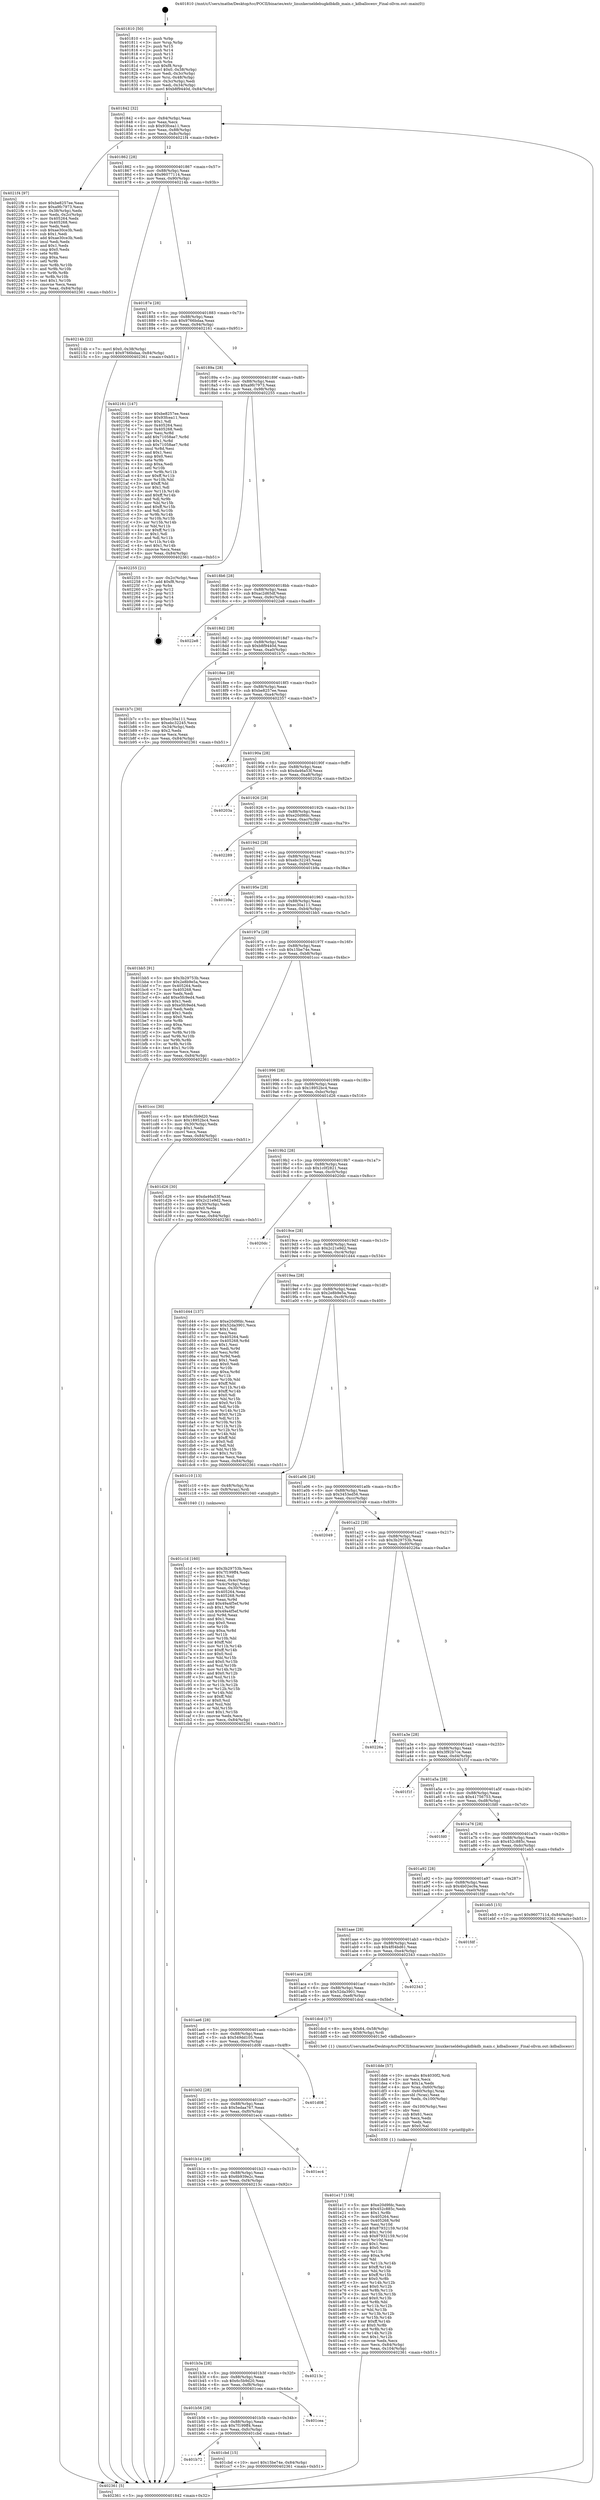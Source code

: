 digraph "0x401810" {
  label = "0x401810 (/mnt/c/Users/mathe/Desktop/tcc/POCII/binaries/extr_linuxkerneldebugkdbkdb_main.c_kdballocenv_Final-ollvm.out::main(0))"
  labelloc = "t"
  node[shape=record]

  Entry [label="",width=0.3,height=0.3,shape=circle,fillcolor=black,style=filled]
  "0x401842" [label="{
     0x401842 [32]\l
     | [instrs]\l
     &nbsp;&nbsp;0x401842 \<+6\>: mov -0x84(%rbp),%eax\l
     &nbsp;&nbsp;0x401848 \<+2\>: mov %eax,%ecx\l
     &nbsp;&nbsp;0x40184a \<+6\>: sub $0x93fcea11,%ecx\l
     &nbsp;&nbsp;0x401850 \<+6\>: mov %eax,-0x88(%rbp)\l
     &nbsp;&nbsp;0x401856 \<+6\>: mov %ecx,-0x8c(%rbp)\l
     &nbsp;&nbsp;0x40185c \<+6\>: je 00000000004021f4 \<main+0x9e4\>\l
  }"]
  "0x4021f4" [label="{
     0x4021f4 [97]\l
     | [instrs]\l
     &nbsp;&nbsp;0x4021f4 \<+5\>: mov $0xbe8257ee,%eax\l
     &nbsp;&nbsp;0x4021f9 \<+5\>: mov $0xa9fc7973,%ecx\l
     &nbsp;&nbsp;0x4021fe \<+3\>: mov -0x38(%rbp),%edx\l
     &nbsp;&nbsp;0x402201 \<+3\>: mov %edx,-0x2c(%rbp)\l
     &nbsp;&nbsp;0x402204 \<+7\>: mov 0x405264,%edx\l
     &nbsp;&nbsp;0x40220b \<+7\>: mov 0x405268,%esi\l
     &nbsp;&nbsp;0x402212 \<+2\>: mov %edx,%edi\l
     &nbsp;&nbsp;0x402214 \<+6\>: sub $0xae30ce3b,%edi\l
     &nbsp;&nbsp;0x40221a \<+3\>: sub $0x1,%edi\l
     &nbsp;&nbsp;0x40221d \<+6\>: add $0xae30ce3b,%edi\l
     &nbsp;&nbsp;0x402223 \<+3\>: imul %edi,%edx\l
     &nbsp;&nbsp;0x402226 \<+3\>: and $0x1,%edx\l
     &nbsp;&nbsp;0x402229 \<+3\>: cmp $0x0,%edx\l
     &nbsp;&nbsp;0x40222c \<+4\>: sete %r8b\l
     &nbsp;&nbsp;0x402230 \<+3\>: cmp $0xa,%esi\l
     &nbsp;&nbsp;0x402233 \<+4\>: setl %r9b\l
     &nbsp;&nbsp;0x402237 \<+3\>: mov %r8b,%r10b\l
     &nbsp;&nbsp;0x40223a \<+3\>: and %r9b,%r10b\l
     &nbsp;&nbsp;0x40223d \<+3\>: xor %r9b,%r8b\l
     &nbsp;&nbsp;0x402240 \<+3\>: or %r8b,%r10b\l
     &nbsp;&nbsp;0x402243 \<+4\>: test $0x1,%r10b\l
     &nbsp;&nbsp;0x402247 \<+3\>: cmovne %ecx,%eax\l
     &nbsp;&nbsp;0x40224a \<+6\>: mov %eax,-0x84(%rbp)\l
     &nbsp;&nbsp;0x402250 \<+5\>: jmp 0000000000402361 \<main+0xb51\>\l
  }"]
  "0x401862" [label="{
     0x401862 [28]\l
     | [instrs]\l
     &nbsp;&nbsp;0x401862 \<+5\>: jmp 0000000000401867 \<main+0x57\>\l
     &nbsp;&nbsp;0x401867 \<+6\>: mov -0x88(%rbp),%eax\l
     &nbsp;&nbsp;0x40186d \<+5\>: sub $0x96077114,%eax\l
     &nbsp;&nbsp;0x401872 \<+6\>: mov %eax,-0x90(%rbp)\l
     &nbsp;&nbsp;0x401878 \<+6\>: je 000000000040214b \<main+0x93b\>\l
  }"]
  Exit [label="",width=0.3,height=0.3,shape=circle,fillcolor=black,style=filled,peripheries=2]
  "0x40214b" [label="{
     0x40214b [22]\l
     | [instrs]\l
     &nbsp;&nbsp;0x40214b \<+7\>: movl $0x0,-0x38(%rbp)\l
     &nbsp;&nbsp;0x402152 \<+10\>: movl $0x9766bdaa,-0x84(%rbp)\l
     &nbsp;&nbsp;0x40215c \<+5\>: jmp 0000000000402361 \<main+0xb51\>\l
  }"]
  "0x40187e" [label="{
     0x40187e [28]\l
     | [instrs]\l
     &nbsp;&nbsp;0x40187e \<+5\>: jmp 0000000000401883 \<main+0x73\>\l
     &nbsp;&nbsp;0x401883 \<+6\>: mov -0x88(%rbp),%eax\l
     &nbsp;&nbsp;0x401889 \<+5\>: sub $0x9766bdaa,%eax\l
     &nbsp;&nbsp;0x40188e \<+6\>: mov %eax,-0x94(%rbp)\l
     &nbsp;&nbsp;0x401894 \<+6\>: je 0000000000402161 \<main+0x951\>\l
  }"]
  "0x401e17" [label="{
     0x401e17 [158]\l
     | [instrs]\l
     &nbsp;&nbsp;0x401e17 \<+5\>: mov $0xe20d9fdc,%ecx\l
     &nbsp;&nbsp;0x401e1c \<+5\>: mov $0x452c885c,%edx\l
     &nbsp;&nbsp;0x401e21 \<+3\>: mov $0x1,%r8b\l
     &nbsp;&nbsp;0x401e24 \<+7\>: mov 0x405264,%esi\l
     &nbsp;&nbsp;0x401e2b \<+8\>: mov 0x405268,%r9d\l
     &nbsp;&nbsp;0x401e33 \<+3\>: mov %esi,%r10d\l
     &nbsp;&nbsp;0x401e36 \<+7\>: add $0x87932159,%r10d\l
     &nbsp;&nbsp;0x401e3d \<+4\>: sub $0x1,%r10d\l
     &nbsp;&nbsp;0x401e41 \<+7\>: sub $0x87932159,%r10d\l
     &nbsp;&nbsp;0x401e48 \<+4\>: imul %r10d,%esi\l
     &nbsp;&nbsp;0x401e4c \<+3\>: and $0x1,%esi\l
     &nbsp;&nbsp;0x401e4f \<+3\>: cmp $0x0,%esi\l
     &nbsp;&nbsp;0x401e52 \<+4\>: sete %r11b\l
     &nbsp;&nbsp;0x401e56 \<+4\>: cmp $0xa,%r9d\l
     &nbsp;&nbsp;0x401e5a \<+3\>: setl %bl\l
     &nbsp;&nbsp;0x401e5d \<+3\>: mov %r11b,%r14b\l
     &nbsp;&nbsp;0x401e60 \<+4\>: xor $0xff,%r14b\l
     &nbsp;&nbsp;0x401e64 \<+3\>: mov %bl,%r15b\l
     &nbsp;&nbsp;0x401e67 \<+4\>: xor $0xff,%r15b\l
     &nbsp;&nbsp;0x401e6b \<+4\>: xor $0x0,%r8b\l
     &nbsp;&nbsp;0x401e6f \<+3\>: mov %r14b,%r12b\l
     &nbsp;&nbsp;0x401e72 \<+4\>: and $0x0,%r12b\l
     &nbsp;&nbsp;0x401e76 \<+3\>: and %r8b,%r11b\l
     &nbsp;&nbsp;0x401e79 \<+3\>: mov %r15b,%r13b\l
     &nbsp;&nbsp;0x401e7c \<+4\>: and $0x0,%r13b\l
     &nbsp;&nbsp;0x401e80 \<+3\>: and %r8b,%bl\l
     &nbsp;&nbsp;0x401e83 \<+3\>: or %r11b,%r12b\l
     &nbsp;&nbsp;0x401e86 \<+3\>: or %bl,%r13b\l
     &nbsp;&nbsp;0x401e89 \<+3\>: xor %r13b,%r12b\l
     &nbsp;&nbsp;0x401e8c \<+3\>: or %r15b,%r14b\l
     &nbsp;&nbsp;0x401e8f \<+4\>: xor $0xff,%r14b\l
     &nbsp;&nbsp;0x401e93 \<+4\>: or $0x0,%r8b\l
     &nbsp;&nbsp;0x401e97 \<+3\>: and %r8b,%r14b\l
     &nbsp;&nbsp;0x401e9a \<+3\>: or %r14b,%r12b\l
     &nbsp;&nbsp;0x401e9d \<+4\>: test $0x1,%r12b\l
     &nbsp;&nbsp;0x401ea1 \<+3\>: cmovne %edx,%ecx\l
     &nbsp;&nbsp;0x401ea4 \<+6\>: mov %ecx,-0x84(%rbp)\l
     &nbsp;&nbsp;0x401eaa \<+6\>: mov %eax,-0x104(%rbp)\l
     &nbsp;&nbsp;0x401eb0 \<+5\>: jmp 0000000000402361 \<main+0xb51\>\l
  }"]
  "0x402161" [label="{
     0x402161 [147]\l
     | [instrs]\l
     &nbsp;&nbsp;0x402161 \<+5\>: mov $0xbe8257ee,%eax\l
     &nbsp;&nbsp;0x402166 \<+5\>: mov $0x93fcea11,%ecx\l
     &nbsp;&nbsp;0x40216b \<+2\>: mov $0x1,%dl\l
     &nbsp;&nbsp;0x40216d \<+7\>: mov 0x405264,%esi\l
     &nbsp;&nbsp;0x402174 \<+7\>: mov 0x405268,%edi\l
     &nbsp;&nbsp;0x40217b \<+3\>: mov %esi,%r8d\l
     &nbsp;&nbsp;0x40217e \<+7\>: add $0x71058ae7,%r8d\l
     &nbsp;&nbsp;0x402185 \<+4\>: sub $0x1,%r8d\l
     &nbsp;&nbsp;0x402189 \<+7\>: sub $0x71058ae7,%r8d\l
     &nbsp;&nbsp;0x402190 \<+4\>: imul %r8d,%esi\l
     &nbsp;&nbsp;0x402194 \<+3\>: and $0x1,%esi\l
     &nbsp;&nbsp;0x402197 \<+3\>: cmp $0x0,%esi\l
     &nbsp;&nbsp;0x40219a \<+4\>: sete %r9b\l
     &nbsp;&nbsp;0x40219e \<+3\>: cmp $0xa,%edi\l
     &nbsp;&nbsp;0x4021a1 \<+4\>: setl %r10b\l
     &nbsp;&nbsp;0x4021a5 \<+3\>: mov %r9b,%r11b\l
     &nbsp;&nbsp;0x4021a8 \<+4\>: xor $0xff,%r11b\l
     &nbsp;&nbsp;0x4021ac \<+3\>: mov %r10b,%bl\l
     &nbsp;&nbsp;0x4021af \<+3\>: xor $0xff,%bl\l
     &nbsp;&nbsp;0x4021b2 \<+3\>: xor $0x1,%dl\l
     &nbsp;&nbsp;0x4021b5 \<+3\>: mov %r11b,%r14b\l
     &nbsp;&nbsp;0x4021b8 \<+4\>: and $0xff,%r14b\l
     &nbsp;&nbsp;0x4021bc \<+3\>: and %dl,%r9b\l
     &nbsp;&nbsp;0x4021bf \<+3\>: mov %bl,%r15b\l
     &nbsp;&nbsp;0x4021c2 \<+4\>: and $0xff,%r15b\l
     &nbsp;&nbsp;0x4021c6 \<+3\>: and %dl,%r10b\l
     &nbsp;&nbsp;0x4021c9 \<+3\>: or %r9b,%r14b\l
     &nbsp;&nbsp;0x4021cc \<+3\>: or %r10b,%r15b\l
     &nbsp;&nbsp;0x4021cf \<+3\>: xor %r15b,%r14b\l
     &nbsp;&nbsp;0x4021d2 \<+3\>: or %bl,%r11b\l
     &nbsp;&nbsp;0x4021d5 \<+4\>: xor $0xff,%r11b\l
     &nbsp;&nbsp;0x4021d9 \<+3\>: or $0x1,%dl\l
     &nbsp;&nbsp;0x4021dc \<+3\>: and %dl,%r11b\l
     &nbsp;&nbsp;0x4021df \<+3\>: or %r11b,%r14b\l
     &nbsp;&nbsp;0x4021e2 \<+4\>: test $0x1,%r14b\l
     &nbsp;&nbsp;0x4021e6 \<+3\>: cmovne %ecx,%eax\l
     &nbsp;&nbsp;0x4021e9 \<+6\>: mov %eax,-0x84(%rbp)\l
     &nbsp;&nbsp;0x4021ef \<+5\>: jmp 0000000000402361 \<main+0xb51\>\l
  }"]
  "0x40189a" [label="{
     0x40189a [28]\l
     | [instrs]\l
     &nbsp;&nbsp;0x40189a \<+5\>: jmp 000000000040189f \<main+0x8f\>\l
     &nbsp;&nbsp;0x40189f \<+6\>: mov -0x88(%rbp),%eax\l
     &nbsp;&nbsp;0x4018a5 \<+5\>: sub $0xa9fc7973,%eax\l
     &nbsp;&nbsp;0x4018aa \<+6\>: mov %eax,-0x98(%rbp)\l
     &nbsp;&nbsp;0x4018b0 \<+6\>: je 0000000000402255 \<main+0xa45\>\l
  }"]
  "0x401dde" [label="{
     0x401dde [57]\l
     | [instrs]\l
     &nbsp;&nbsp;0x401dde \<+10\>: movabs $0x4030f2,%rdi\l
     &nbsp;&nbsp;0x401de8 \<+2\>: xor %ecx,%ecx\l
     &nbsp;&nbsp;0x401dea \<+5\>: mov $0x1a,%edx\l
     &nbsp;&nbsp;0x401def \<+4\>: mov %rax,-0x60(%rbp)\l
     &nbsp;&nbsp;0x401df3 \<+4\>: mov -0x60(%rbp),%rax\l
     &nbsp;&nbsp;0x401df7 \<+3\>: movsbl (%rax),%eax\l
     &nbsp;&nbsp;0x401dfa \<+6\>: mov %edx,-0x100(%rbp)\l
     &nbsp;&nbsp;0x401e00 \<+1\>: cltd\l
     &nbsp;&nbsp;0x401e01 \<+6\>: mov -0x100(%rbp),%esi\l
     &nbsp;&nbsp;0x401e07 \<+2\>: idiv %esi\l
     &nbsp;&nbsp;0x401e09 \<+3\>: sub $0x61,%ecx\l
     &nbsp;&nbsp;0x401e0c \<+2\>: sub %ecx,%edx\l
     &nbsp;&nbsp;0x401e0e \<+2\>: mov %edx,%esi\l
     &nbsp;&nbsp;0x401e10 \<+2\>: mov $0x0,%al\l
     &nbsp;&nbsp;0x401e12 \<+5\>: call 0000000000401030 \<printf@plt\>\l
     | [calls]\l
     &nbsp;&nbsp;0x401030 \{1\} (unknown)\l
  }"]
  "0x402255" [label="{
     0x402255 [21]\l
     | [instrs]\l
     &nbsp;&nbsp;0x402255 \<+3\>: mov -0x2c(%rbp),%eax\l
     &nbsp;&nbsp;0x402258 \<+7\>: add $0xf8,%rsp\l
     &nbsp;&nbsp;0x40225f \<+1\>: pop %rbx\l
     &nbsp;&nbsp;0x402260 \<+2\>: pop %r12\l
     &nbsp;&nbsp;0x402262 \<+2\>: pop %r13\l
     &nbsp;&nbsp;0x402264 \<+2\>: pop %r14\l
     &nbsp;&nbsp;0x402266 \<+2\>: pop %r15\l
     &nbsp;&nbsp;0x402268 \<+1\>: pop %rbp\l
     &nbsp;&nbsp;0x402269 \<+1\>: ret\l
  }"]
  "0x4018b6" [label="{
     0x4018b6 [28]\l
     | [instrs]\l
     &nbsp;&nbsp;0x4018b6 \<+5\>: jmp 00000000004018bb \<main+0xab\>\l
     &nbsp;&nbsp;0x4018bb \<+6\>: mov -0x88(%rbp),%eax\l
     &nbsp;&nbsp;0x4018c1 \<+5\>: sub $0xac2d65df,%eax\l
     &nbsp;&nbsp;0x4018c6 \<+6\>: mov %eax,-0x9c(%rbp)\l
     &nbsp;&nbsp;0x4018cc \<+6\>: je 00000000004022e8 \<main+0xad8\>\l
  }"]
  "0x401b72" [label="{
     0x401b72\l
  }", style=dashed]
  "0x4022e8" [label="{
     0x4022e8\l
  }", style=dashed]
  "0x4018d2" [label="{
     0x4018d2 [28]\l
     | [instrs]\l
     &nbsp;&nbsp;0x4018d2 \<+5\>: jmp 00000000004018d7 \<main+0xc7\>\l
     &nbsp;&nbsp;0x4018d7 \<+6\>: mov -0x88(%rbp),%eax\l
     &nbsp;&nbsp;0x4018dd \<+5\>: sub $0xb8f9440d,%eax\l
     &nbsp;&nbsp;0x4018e2 \<+6\>: mov %eax,-0xa0(%rbp)\l
     &nbsp;&nbsp;0x4018e8 \<+6\>: je 0000000000401b7c \<main+0x36c\>\l
  }"]
  "0x401cbd" [label="{
     0x401cbd [15]\l
     | [instrs]\l
     &nbsp;&nbsp;0x401cbd \<+10\>: movl $0x15be74e,-0x84(%rbp)\l
     &nbsp;&nbsp;0x401cc7 \<+5\>: jmp 0000000000402361 \<main+0xb51\>\l
  }"]
  "0x401b7c" [label="{
     0x401b7c [30]\l
     | [instrs]\l
     &nbsp;&nbsp;0x401b7c \<+5\>: mov $0xec30a111,%eax\l
     &nbsp;&nbsp;0x401b81 \<+5\>: mov $0xebc32245,%ecx\l
     &nbsp;&nbsp;0x401b86 \<+3\>: mov -0x34(%rbp),%edx\l
     &nbsp;&nbsp;0x401b89 \<+3\>: cmp $0x2,%edx\l
     &nbsp;&nbsp;0x401b8c \<+3\>: cmovne %ecx,%eax\l
     &nbsp;&nbsp;0x401b8f \<+6\>: mov %eax,-0x84(%rbp)\l
     &nbsp;&nbsp;0x401b95 \<+5\>: jmp 0000000000402361 \<main+0xb51\>\l
  }"]
  "0x4018ee" [label="{
     0x4018ee [28]\l
     | [instrs]\l
     &nbsp;&nbsp;0x4018ee \<+5\>: jmp 00000000004018f3 \<main+0xe3\>\l
     &nbsp;&nbsp;0x4018f3 \<+6\>: mov -0x88(%rbp),%eax\l
     &nbsp;&nbsp;0x4018f9 \<+5\>: sub $0xbe8257ee,%eax\l
     &nbsp;&nbsp;0x4018fe \<+6\>: mov %eax,-0xa4(%rbp)\l
     &nbsp;&nbsp;0x401904 \<+6\>: je 0000000000402357 \<main+0xb47\>\l
  }"]
  "0x402361" [label="{
     0x402361 [5]\l
     | [instrs]\l
     &nbsp;&nbsp;0x402361 \<+5\>: jmp 0000000000401842 \<main+0x32\>\l
  }"]
  "0x401810" [label="{
     0x401810 [50]\l
     | [instrs]\l
     &nbsp;&nbsp;0x401810 \<+1\>: push %rbp\l
     &nbsp;&nbsp;0x401811 \<+3\>: mov %rsp,%rbp\l
     &nbsp;&nbsp;0x401814 \<+2\>: push %r15\l
     &nbsp;&nbsp;0x401816 \<+2\>: push %r14\l
     &nbsp;&nbsp;0x401818 \<+2\>: push %r13\l
     &nbsp;&nbsp;0x40181a \<+2\>: push %r12\l
     &nbsp;&nbsp;0x40181c \<+1\>: push %rbx\l
     &nbsp;&nbsp;0x40181d \<+7\>: sub $0xf8,%rsp\l
     &nbsp;&nbsp;0x401824 \<+7\>: movl $0x0,-0x38(%rbp)\l
     &nbsp;&nbsp;0x40182b \<+3\>: mov %edi,-0x3c(%rbp)\l
     &nbsp;&nbsp;0x40182e \<+4\>: mov %rsi,-0x48(%rbp)\l
     &nbsp;&nbsp;0x401832 \<+3\>: mov -0x3c(%rbp),%edi\l
     &nbsp;&nbsp;0x401835 \<+3\>: mov %edi,-0x34(%rbp)\l
     &nbsp;&nbsp;0x401838 \<+10\>: movl $0xb8f9440d,-0x84(%rbp)\l
  }"]
  "0x401b56" [label="{
     0x401b56 [28]\l
     | [instrs]\l
     &nbsp;&nbsp;0x401b56 \<+5\>: jmp 0000000000401b5b \<main+0x34b\>\l
     &nbsp;&nbsp;0x401b5b \<+6\>: mov -0x88(%rbp),%eax\l
     &nbsp;&nbsp;0x401b61 \<+5\>: sub $0x7f199ff4,%eax\l
     &nbsp;&nbsp;0x401b66 \<+6\>: mov %eax,-0xfc(%rbp)\l
     &nbsp;&nbsp;0x401b6c \<+6\>: je 0000000000401cbd \<main+0x4ad\>\l
  }"]
  "0x402357" [label="{
     0x402357\l
  }", style=dashed]
  "0x40190a" [label="{
     0x40190a [28]\l
     | [instrs]\l
     &nbsp;&nbsp;0x40190a \<+5\>: jmp 000000000040190f \<main+0xff\>\l
     &nbsp;&nbsp;0x40190f \<+6\>: mov -0x88(%rbp),%eax\l
     &nbsp;&nbsp;0x401915 \<+5\>: sub $0xda46a53f,%eax\l
     &nbsp;&nbsp;0x40191a \<+6\>: mov %eax,-0xa8(%rbp)\l
     &nbsp;&nbsp;0x401920 \<+6\>: je 000000000040203a \<main+0x82a\>\l
  }"]
  "0x401cea" [label="{
     0x401cea\l
  }", style=dashed]
  "0x40203a" [label="{
     0x40203a\l
  }", style=dashed]
  "0x401926" [label="{
     0x401926 [28]\l
     | [instrs]\l
     &nbsp;&nbsp;0x401926 \<+5\>: jmp 000000000040192b \<main+0x11b\>\l
     &nbsp;&nbsp;0x40192b \<+6\>: mov -0x88(%rbp),%eax\l
     &nbsp;&nbsp;0x401931 \<+5\>: sub $0xe20d9fdc,%eax\l
     &nbsp;&nbsp;0x401936 \<+6\>: mov %eax,-0xac(%rbp)\l
     &nbsp;&nbsp;0x40193c \<+6\>: je 0000000000402289 \<main+0xa79\>\l
  }"]
  "0x401b3a" [label="{
     0x401b3a [28]\l
     | [instrs]\l
     &nbsp;&nbsp;0x401b3a \<+5\>: jmp 0000000000401b3f \<main+0x32f\>\l
     &nbsp;&nbsp;0x401b3f \<+6\>: mov -0x88(%rbp),%eax\l
     &nbsp;&nbsp;0x401b45 \<+5\>: sub $0x6c5b9d20,%eax\l
     &nbsp;&nbsp;0x401b4a \<+6\>: mov %eax,-0xf8(%rbp)\l
     &nbsp;&nbsp;0x401b50 \<+6\>: je 0000000000401cea \<main+0x4da\>\l
  }"]
  "0x402289" [label="{
     0x402289\l
  }", style=dashed]
  "0x401942" [label="{
     0x401942 [28]\l
     | [instrs]\l
     &nbsp;&nbsp;0x401942 \<+5\>: jmp 0000000000401947 \<main+0x137\>\l
     &nbsp;&nbsp;0x401947 \<+6\>: mov -0x88(%rbp),%eax\l
     &nbsp;&nbsp;0x40194d \<+5\>: sub $0xebc32245,%eax\l
     &nbsp;&nbsp;0x401952 \<+6\>: mov %eax,-0xb0(%rbp)\l
     &nbsp;&nbsp;0x401958 \<+6\>: je 0000000000401b9a \<main+0x38a\>\l
  }"]
  "0x40213c" [label="{
     0x40213c\l
  }", style=dashed]
  "0x401b9a" [label="{
     0x401b9a\l
  }", style=dashed]
  "0x40195e" [label="{
     0x40195e [28]\l
     | [instrs]\l
     &nbsp;&nbsp;0x40195e \<+5\>: jmp 0000000000401963 \<main+0x153\>\l
     &nbsp;&nbsp;0x401963 \<+6\>: mov -0x88(%rbp),%eax\l
     &nbsp;&nbsp;0x401969 \<+5\>: sub $0xec30a111,%eax\l
     &nbsp;&nbsp;0x40196e \<+6\>: mov %eax,-0xb4(%rbp)\l
     &nbsp;&nbsp;0x401974 \<+6\>: je 0000000000401bb5 \<main+0x3a5\>\l
  }"]
  "0x401b1e" [label="{
     0x401b1e [28]\l
     | [instrs]\l
     &nbsp;&nbsp;0x401b1e \<+5\>: jmp 0000000000401b23 \<main+0x313\>\l
     &nbsp;&nbsp;0x401b23 \<+6\>: mov -0x88(%rbp),%eax\l
     &nbsp;&nbsp;0x401b29 \<+5\>: sub $0x6b939e2c,%eax\l
     &nbsp;&nbsp;0x401b2e \<+6\>: mov %eax,-0xf4(%rbp)\l
     &nbsp;&nbsp;0x401b34 \<+6\>: je 000000000040213c \<main+0x92c\>\l
  }"]
  "0x401bb5" [label="{
     0x401bb5 [91]\l
     | [instrs]\l
     &nbsp;&nbsp;0x401bb5 \<+5\>: mov $0x3b29753b,%eax\l
     &nbsp;&nbsp;0x401bba \<+5\>: mov $0x2e8b9e5a,%ecx\l
     &nbsp;&nbsp;0x401bbf \<+7\>: mov 0x405264,%edx\l
     &nbsp;&nbsp;0x401bc6 \<+7\>: mov 0x405268,%esi\l
     &nbsp;&nbsp;0x401bcd \<+2\>: mov %edx,%edi\l
     &nbsp;&nbsp;0x401bcf \<+6\>: add $0xe5fc9ed4,%edi\l
     &nbsp;&nbsp;0x401bd5 \<+3\>: sub $0x1,%edi\l
     &nbsp;&nbsp;0x401bd8 \<+6\>: sub $0xe5fc9ed4,%edi\l
     &nbsp;&nbsp;0x401bde \<+3\>: imul %edi,%edx\l
     &nbsp;&nbsp;0x401be1 \<+3\>: and $0x1,%edx\l
     &nbsp;&nbsp;0x401be4 \<+3\>: cmp $0x0,%edx\l
     &nbsp;&nbsp;0x401be7 \<+4\>: sete %r8b\l
     &nbsp;&nbsp;0x401beb \<+3\>: cmp $0xa,%esi\l
     &nbsp;&nbsp;0x401bee \<+4\>: setl %r9b\l
     &nbsp;&nbsp;0x401bf2 \<+3\>: mov %r8b,%r10b\l
     &nbsp;&nbsp;0x401bf5 \<+3\>: and %r9b,%r10b\l
     &nbsp;&nbsp;0x401bf8 \<+3\>: xor %r9b,%r8b\l
     &nbsp;&nbsp;0x401bfb \<+3\>: or %r8b,%r10b\l
     &nbsp;&nbsp;0x401bfe \<+4\>: test $0x1,%r10b\l
     &nbsp;&nbsp;0x401c02 \<+3\>: cmovne %ecx,%eax\l
     &nbsp;&nbsp;0x401c05 \<+6\>: mov %eax,-0x84(%rbp)\l
     &nbsp;&nbsp;0x401c0b \<+5\>: jmp 0000000000402361 \<main+0xb51\>\l
  }"]
  "0x40197a" [label="{
     0x40197a [28]\l
     | [instrs]\l
     &nbsp;&nbsp;0x40197a \<+5\>: jmp 000000000040197f \<main+0x16f\>\l
     &nbsp;&nbsp;0x40197f \<+6\>: mov -0x88(%rbp),%eax\l
     &nbsp;&nbsp;0x401985 \<+5\>: sub $0x15be74e,%eax\l
     &nbsp;&nbsp;0x40198a \<+6\>: mov %eax,-0xb8(%rbp)\l
     &nbsp;&nbsp;0x401990 \<+6\>: je 0000000000401ccc \<main+0x4bc\>\l
  }"]
  "0x401ec4" [label="{
     0x401ec4\l
  }", style=dashed]
  "0x401ccc" [label="{
     0x401ccc [30]\l
     | [instrs]\l
     &nbsp;&nbsp;0x401ccc \<+5\>: mov $0x6c5b9d20,%eax\l
     &nbsp;&nbsp;0x401cd1 \<+5\>: mov $0x18952bc4,%ecx\l
     &nbsp;&nbsp;0x401cd6 \<+3\>: mov -0x30(%rbp),%edx\l
     &nbsp;&nbsp;0x401cd9 \<+3\>: cmp $0x1,%edx\l
     &nbsp;&nbsp;0x401cdc \<+3\>: cmovl %ecx,%eax\l
     &nbsp;&nbsp;0x401cdf \<+6\>: mov %eax,-0x84(%rbp)\l
     &nbsp;&nbsp;0x401ce5 \<+5\>: jmp 0000000000402361 \<main+0xb51\>\l
  }"]
  "0x401996" [label="{
     0x401996 [28]\l
     | [instrs]\l
     &nbsp;&nbsp;0x401996 \<+5\>: jmp 000000000040199b \<main+0x18b\>\l
     &nbsp;&nbsp;0x40199b \<+6\>: mov -0x88(%rbp),%eax\l
     &nbsp;&nbsp;0x4019a1 \<+5\>: sub $0x18952bc4,%eax\l
     &nbsp;&nbsp;0x4019a6 \<+6\>: mov %eax,-0xbc(%rbp)\l
     &nbsp;&nbsp;0x4019ac \<+6\>: je 0000000000401d26 \<main+0x516\>\l
  }"]
  "0x401b02" [label="{
     0x401b02 [28]\l
     | [instrs]\l
     &nbsp;&nbsp;0x401b02 \<+5\>: jmp 0000000000401b07 \<main+0x2f7\>\l
     &nbsp;&nbsp;0x401b07 \<+6\>: mov -0x88(%rbp),%eax\l
     &nbsp;&nbsp;0x401b0d \<+5\>: sub $0x5edaa767,%eax\l
     &nbsp;&nbsp;0x401b12 \<+6\>: mov %eax,-0xf0(%rbp)\l
     &nbsp;&nbsp;0x401b18 \<+6\>: je 0000000000401ec4 \<main+0x6b4\>\l
  }"]
  "0x401d26" [label="{
     0x401d26 [30]\l
     | [instrs]\l
     &nbsp;&nbsp;0x401d26 \<+5\>: mov $0xda46a53f,%eax\l
     &nbsp;&nbsp;0x401d2b \<+5\>: mov $0x2c21e9d2,%ecx\l
     &nbsp;&nbsp;0x401d30 \<+3\>: mov -0x30(%rbp),%edx\l
     &nbsp;&nbsp;0x401d33 \<+3\>: cmp $0x0,%edx\l
     &nbsp;&nbsp;0x401d36 \<+3\>: cmove %ecx,%eax\l
     &nbsp;&nbsp;0x401d39 \<+6\>: mov %eax,-0x84(%rbp)\l
     &nbsp;&nbsp;0x401d3f \<+5\>: jmp 0000000000402361 \<main+0xb51\>\l
  }"]
  "0x4019b2" [label="{
     0x4019b2 [28]\l
     | [instrs]\l
     &nbsp;&nbsp;0x4019b2 \<+5\>: jmp 00000000004019b7 \<main+0x1a7\>\l
     &nbsp;&nbsp;0x4019b7 \<+6\>: mov -0x88(%rbp),%eax\l
     &nbsp;&nbsp;0x4019bd \<+5\>: sub $0x1c0f2821,%eax\l
     &nbsp;&nbsp;0x4019c2 \<+6\>: mov %eax,-0xc0(%rbp)\l
     &nbsp;&nbsp;0x4019c8 \<+6\>: je 00000000004020dc \<main+0x8cc\>\l
  }"]
  "0x401d08" [label="{
     0x401d08\l
  }", style=dashed]
  "0x4020dc" [label="{
     0x4020dc\l
  }", style=dashed]
  "0x4019ce" [label="{
     0x4019ce [28]\l
     | [instrs]\l
     &nbsp;&nbsp;0x4019ce \<+5\>: jmp 00000000004019d3 \<main+0x1c3\>\l
     &nbsp;&nbsp;0x4019d3 \<+6\>: mov -0x88(%rbp),%eax\l
     &nbsp;&nbsp;0x4019d9 \<+5\>: sub $0x2c21e9d2,%eax\l
     &nbsp;&nbsp;0x4019de \<+6\>: mov %eax,-0xc4(%rbp)\l
     &nbsp;&nbsp;0x4019e4 \<+6\>: je 0000000000401d44 \<main+0x534\>\l
  }"]
  "0x401ae6" [label="{
     0x401ae6 [28]\l
     | [instrs]\l
     &nbsp;&nbsp;0x401ae6 \<+5\>: jmp 0000000000401aeb \<main+0x2db\>\l
     &nbsp;&nbsp;0x401aeb \<+6\>: mov -0x88(%rbp),%eax\l
     &nbsp;&nbsp;0x401af1 \<+5\>: sub $0x549dd105,%eax\l
     &nbsp;&nbsp;0x401af6 \<+6\>: mov %eax,-0xec(%rbp)\l
     &nbsp;&nbsp;0x401afc \<+6\>: je 0000000000401d08 \<main+0x4f8\>\l
  }"]
  "0x401d44" [label="{
     0x401d44 [137]\l
     | [instrs]\l
     &nbsp;&nbsp;0x401d44 \<+5\>: mov $0xe20d9fdc,%eax\l
     &nbsp;&nbsp;0x401d49 \<+5\>: mov $0x52da3901,%ecx\l
     &nbsp;&nbsp;0x401d4e \<+2\>: mov $0x1,%dl\l
     &nbsp;&nbsp;0x401d50 \<+2\>: xor %esi,%esi\l
     &nbsp;&nbsp;0x401d52 \<+7\>: mov 0x405264,%edi\l
     &nbsp;&nbsp;0x401d59 \<+8\>: mov 0x405268,%r8d\l
     &nbsp;&nbsp;0x401d61 \<+3\>: sub $0x1,%esi\l
     &nbsp;&nbsp;0x401d64 \<+3\>: mov %edi,%r9d\l
     &nbsp;&nbsp;0x401d67 \<+3\>: add %esi,%r9d\l
     &nbsp;&nbsp;0x401d6a \<+4\>: imul %r9d,%edi\l
     &nbsp;&nbsp;0x401d6e \<+3\>: and $0x1,%edi\l
     &nbsp;&nbsp;0x401d71 \<+3\>: cmp $0x0,%edi\l
     &nbsp;&nbsp;0x401d74 \<+4\>: sete %r10b\l
     &nbsp;&nbsp;0x401d78 \<+4\>: cmp $0xa,%r8d\l
     &nbsp;&nbsp;0x401d7c \<+4\>: setl %r11b\l
     &nbsp;&nbsp;0x401d80 \<+3\>: mov %r10b,%bl\l
     &nbsp;&nbsp;0x401d83 \<+3\>: xor $0xff,%bl\l
     &nbsp;&nbsp;0x401d86 \<+3\>: mov %r11b,%r14b\l
     &nbsp;&nbsp;0x401d89 \<+4\>: xor $0xff,%r14b\l
     &nbsp;&nbsp;0x401d8d \<+3\>: xor $0x0,%dl\l
     &nbsp;&nbsp;0x401d90 \<+3\>: mov %bl,%r15b\l
     &nbsp;&nbsp;0x401d93 \<+4\>: and $0x0,%r15b\l
     &nbsp;&nbsp;0x401d97 \<+3\>: and %dl,%r10b\l
     &nbsp;&nbsp;0x401d9a \<+3\>: mov %r14b,%r12b\l
     &nbsp;&nbsp;0x401d9d \<+4\>: and $0x0,%r12b\l
     &nbsp;&nbsp;0x401da1 \<+3\>: and %dl,%r11b\l
     &nbsp;&nbsp;0x401da4 \<+3\>: or %r10b,%r15b\l
     &nbsp;&nbsp;0x401da7 \<+3\>: or %r11b,%r12b\l
     &nbsp;&nbsp;0x401daa \<+3\>: xor %r12b,%r15b\l
     &nbsp;&nbsp;0x401dad \<+3\>: or %r14b,%bl\l
     &nbsp;&nbsp;0x401db0 \<+3\>: xor $0xff,%bl\l
     &nbsp;&nbsp;0x401db3 \<+3\>: or $0x0,%dl\l
     &nbsp;&nbsp;0x401db6 \<+2\>: and %dl,%bl\l
     &nbsp;&nbsp;0x401db8 \<+3\>: or %bl,%r15b\l
     &nbsp;&nbsp;0x401dbb \<+4\>: test $0x1,%r15b\l
     &nbsp;&nbsp;0x401dbf \<+3\>: cmovne %ecx,%eax\l
     &nbsp;&nbsp;0x401dc2 \<+6\>: mov %eax,-0x84(%rbp)\l
     &nbsp;&nbsp;0x401dc8 \<+5\>: jmp 0000000000402361 \<main+0xb51\>\l
  }"]
  "0x4019ea" [label="{
     0x4019ea [28]\l
     | [instrs]\l
     &nbsp;&nbsp;0x4019ea \<+5\>: jmp 00000000004019ef \<main+0x1df\>\l
     &nbsp;&nbsp;0x4019ef \<+6\>: mov -0x88(%rbp),%eax\l
     &nbsp;&nbsp;0x4019f5 \<+5\>: sub $0x2e8b9e5a,%eax\l
     &nbsp;&nbsp;0x4019fa \<+6\>: mov %eax,-0xc8(%rbp)\l
     &nbsp;&nbsp;0x401a00 \<+6\>: je 0000000000401c10 \<main+0x400\>\l
  }"]
  "0x401dcd" [label="{
     0x401dcd [17]\l
     | [instrs]\l
     &nbsp;&nbsp;0x401dcd \<+8\>: movq $0x64,-0x58(%rbp)\l
     &nbsp;&nbsp;0x401dd5 \<+4\>: mov -0x58(%rbp),%rdi\l
     &nbsp;&nbsp;0x401dd9 \<+5\>: call 00000000004013e0 \<kdballocenv\>\l
     | [calls]\l
     &nbsp;&nbsp;0x4013e0 \{1\} (/mnt/c/Users/mathe/Desktop/tcc/POCII/binaries/extr_linuxkerneldebugkdbkdb_main.c_kdballocenv_Final-ollvm.out::kdballocenv)\l
  }"]
  "0x401c10" [label="{
     0x401c10 [13]\l
     | [instrs]\l
     &nbsp;&nbsp;0x401c10 \<+4\>: mov -0x48(%rbp),%rax\l
     &nbsp;&nbsp;0x401c14 \<+4\>: mov 0x8(%rax),%rdi\l
     &nbsp;&nbsp;0x401c18 \<+5\>: call 0000000000401040 \<atoi@plt\>\l
     | [calls]\l
     &nbsp;&nbsp;0x401040 \{1\} (unknown)\l
  }"]
  "0x401a06" [label="{
     0x401a06 [28]\l
     | [instrs]\l
     &nbsp;&nbsp;0x401a06 \<+5\>: jmp 0000000000401a0b \<main+0x1fb\>\l
     &nbsp;&nbsp;0x401a0b \<+6\>: mov -0x88(%rbp),%eax\l
     &nbsp;&nbsp;0x401a11 \<+5\>: sub $0x3453ed56,%eax\l
     &nbsp;&nbsp;0x401a16 \<+6\>: mov %eax,-0xcc(%rbp)\l
     &nbsp;&nbsp;0x401a1c \<+6\>: je 0000000000402049 \<main+0x839\>\l
  }"]
  "0x401c1d" [label="{
     0x401c1d [160]\l
     | [instrs]\l
     &nbsp;&nbsp;0x401c1d \<+5\>: mov $0x3b29753b,%ecx\l
     &nbsp;&nbsp;0x401c22 \<+5\>: mov $0x7f199ff4,%edx\l
     &nbsp;&nbsp;0x401c27 \<+3\>: mov $0x1,%sil\l
     &nbsp;&nbsp;0x401c2a \<+3\>: mov %eax,-0x4c(%rbp)\l
     &nbsp;&nbsp;0x401c2d \<+3\>: mov -0x4c(%rbp),%eax\l
     &nbsp;&nbsp;0x401c30 \<+3\>: mov %eax,-0x30(%rbp)\l
     &nbsp;&nbsp;0x401c33 \<+7\>: mov 0x405264,%eax\l
     &nbsp;&nbsp;0x401c3a \<+8\>: mov 0x405268,%r8d\l
     &nbsp;&nbsp;0x401c42 \<+3\>: mov %eax,%r9d\l
     &nbsp;&nbsp;0x401c45 \<+7\>: add $0x49a4f5ef,%r9d\l
     &nbsp;&nbsp;0x401c4c \<+4\>: sub $0x1,%r9d\l
     &nbsp;&nbsp;0x401c50 \<+7\>: sub $0x49a4f5ef,%r9d\l
     &nbsp;&nbsp;0x401c57 \<+4\>: imul %r9d,%eax\l
     &nbsp;&nbsp;0x401c5b \<+3\>: and $0x1,%eax\l
     &nbsp;&nbsp;0x401c5e \<+3\>: cmp $0x0,%eax\l
     &nbsp;&nbsp;0x401c61 \<+4\>: sete %r10b\l
     &nbsp;&nbsp;0x401c65 \<+4\>: cmp $0xa,%r8d\l
     &nbsp;&nbsp;0x401c69 \<+4\>: setl %r11b\l
     &nbsp;&nbsp;0x401c6d \<+3\>: mov %r10b,%bl\l
     &nbsp;&nbsp;0x401c70 \<+3\>: xor $0xff,%bl\l
     &nbsp;&nbsp;0x401c73 \<+3\>: mov %r11b,%r14b\l
     &nbsp;&nbsp;0x401c76 \<+4\>: xor $0xff,%r14b\l
     &nbsp;&nbsp;0x401c7a \<+4\>: xor $0x0,%sil\l
     &nbsp;&nbsp;0x401c7e \<+3\>: mov %bl,%r15b\l
     &nbsp;&nbsp;0x401c81 \<+4\>: and $0x0,%r15b\l
     &nbsp;&nbsp;0x401c85 \<+3\>: and %sil,%r10b\l
     &nbsp;&nbsp;0x401c88 \<+3\>: mov %r14b,%r12b\l
     &nbsp;&nbsp;0x401c8b \<+4\>: and $0x0,%r12b\l
     &nbsp;&nbsp;0x401c8f \<+3\>: and %sil,%r11b\l
     &nbsp;&nbsp;0x401c92 \<+3\>: or %r10b,%r15b\l
     &nbsp;&nbsp;0x401c95 \<+3\>: or %r11b,%r12b\l
     &nbsp;&nbsp;0x401c98 \<+3\>: xor %r12b,%r15b\l
     &nbsp;&nbsp;0x401c9b \<+3\>: or %r14b,%bl\l
     &nbsp;&nbsp;0x401c9e \<+3\>: xor $0xff,%bl\l
     &nbsp;&nbsp;0x401ca1 \<+4\>: or $0x0,%sil\l
     &nbsp;&nbsp;0x401ca5 \<+3\>: and %sil,%bl\l
     &nbsp;&nbsp;0x401ca8 \<+3\>: or %bl,%r15b\l
     &nbsp;&nbsp;0x401cab \<+4\>: test $0x1,%r15b\l
     &nbsp;&nbsp;0x401caf \<+3\>: cmovne %edx,%ecx\l
     &nbsp;&nbsp;0x401cb2 \<+6\>: mov %ecx,-0x84(%rbp)\l
     &nbsp;&nbsp;0x401cb8 \<+5\>: jmp 0000000000402361 \<main+0xb51\>\l
  }"]
  "0x401aca" [label="{
     0x401aca [28]\l
     | [instrs]\l
     &nbsp;&nbsp;0x401aca \<+5\>: jmp 0000000000401acf \<main+0x2bf\>\l
     &nbsp;&nbsp;0x401acf \<+6\>: mov -0x88(%rbp),%eax\l
     &nbsp;&nbsp;0x401ad5 \<+5\>: sub $0x52da3901,%eax\l
     &nbsp;&nbsp;0x401ada \<+6\>: mov %eax,-0xe8(%rbp)\l
     &nbsp;&nbsp;0x401ae0 \<+6\>: je 0000000000401dcd \<main+0x5bd\>\l
  }"]
  "0x402049" [label="{
     0x402049\l
  }", style=dashed]
  "0x401a22" [label="{
     0x401a22 [28]\l
     | [instrs]\l
     &nbsp;&nbsp;0x401a22 \<+5\>: jmp 0000000000401a27 \<main+0x217\>\l
     &nbsp;&nbsp;0x401a27 \<+6\>: mov -0x88(%rbp),%eax\l
     &nbsp;&nbsp;0x401a2d \<+5\>: sub $0x3b29753b,%eax\l
     &nbsp;&nbsp;0x401a32 \<+6\>: mov %eax,-0xd0(%rbp)\l
     &nbsp;&nbsp;0x401a38 \<+6\>: je 000000000040226a \<main+0xa5a\>\l
  }"]
  "0x402343" [label="{
     0x402343\l
  }", style=dashed]
  "0x40226a" [label="{
     0x40226a\l
  }", style=dashed]
  "0x401a3e" [label="{
     0x401a3e [28]\l
     | [instrs]\l
     &nbsp;&nbsp;0x401a3e \<+5\>: jmp 0000000000401a43 \<main+0x233\>\l
     &nbsp;&nbsp;0x401a43 \<+6\>: mov -0x88(%rbp),%eax\l
     &nbsp;&nbsp;0x401a49 \<+5\>: sub $0x3f92b7ce,%eax\l
     &nbsp;&nbsp;0x401a4e \<+6\>: mov %eax,-0xd4(%rbp)\l
     &nbsp;&nbsp;0x401a54 \<+6\>: je 0000000000401f1f \<main+0x70f\>\l
  }"]
  "0x401aae" [label="{
     0x401aae [28]\l
     | [instrs]\l
     &nbsp;&nbsp;0x401aae \<+5\>: jmp 0000000000401ab3 \<main+0x2a3\>\l
     &nbsp;&nbsp;0x401ab3 \<+6\>: mov -0x88(%rbp),%eax\l
     &nbsp;&nbsp;0x401ab9 \<+5\>: sub $0x4f04bd61,%eax\l
     &nbsp;&nbsp;0x401abe \<+6\>: mov %eax,-0xe4(%rbp)\l
     &nbsp;&nbsp;0x401ac4 \<+6\>: je 0000000000402343 \<main+0xb33\>\l
  }"]
  "0x401f1f" [label="{
     0x401f1f\l
  }", style=dashed]
  "0x401a5a" [label="{
     0x401a5a [28]\l
     | [instrs]\l
     &nbsp;&nbsp;0x401a5a \<+5\>: jmp 0000000000401a5f \<main+0x24f\>\l
     &nbsp;&nbsp;0x401a5f \<+6\>: mov -0x88(%rbp),%eax\l
     &nbsp;&nbsp;0x401a65 \<+5\>: sub $0x41756753,%eax\l
     &nbsp;&nbsp;0x401a6a \<+6\>: mov %eax,-0xd8(%rbp)\l
     &nbsp;&nbsp;0x401a70 \<+6\>: je 0000000000401fd0 \<main+0x7c0\>\l
  }"]
  "0x401fdf" [label="{
     0x401fdf\l
  }", style=dashed]
  "0x401fd0" [label="{
     0x401fd0\l
  }", style=dashed]
  "0x401a76" [label="{
     0x401a76 [28]\l
     | [instrs]\l
     &nbsp;&nbsp;0x401a76 \<+5\>: jmp 0000000000401a7b \<main+0x26b\>\l
     &nbsp;&nbsp;0x401a7b \<+6\>: mov -0x88(%rbp),%eax\l
     &nbsp;&nbsp;0x401a81 \<+5\>: sub $0x452c885c,%eax\l
     &nbsp;&nbsp;0x401a86 \<+6\>: mov %eax,-0xdc(%rbp)\l
     &nbsp;&nbsp;0x401a8c \<+6\>: je 0000000000401eb5 \<main+0x6a5\>\l
  }"]
  "0x401a92" [label="{
     0x401a92 [28]\l
     | [instrs]\l
     &nbsp;&nbsp;0x401a92 \<+5\>: jmp 0000000000401a97 \<main+0x287\>\l
     &nbsp;&nbsp;0x401a97 \<+6\>: mov -0x88(%rbp),%eax\l
     &nbsp;&nbsp;0x401a9d \<+5\>: sub $0x4b02ec9a,%eax\l
     &nbsp;&nbsp;0x401aa2 \<+6\>: mov %eax,-0xe0(%rbp)\l
     &nbsp;&nbsp;0x401aa8 \<+6\>: je 0000000000401fdf \<main+0x7cf\>\l
  }"]
  "0x401eb5" [label="{
     0x401eb5 [15]\l
     | [instrs]\l
     &nbsp;&nbsp;0x401eb5 \<+10\>: movl $0x96077114,-0x84(%rbp)\l
     &nbsp;&nbsp;0x401ebf \<+5\>: jmp 0000000000402361 \<main+0xb51\>\l
  }"]
  Entry -> "0x401810" [label=" 1"]
  "0x401842" -> "0x4021f4" [label=" 1"]
  "0x401842" -> "0x401862" [label=" 12"]
  "0x402255" -> Exit [label=" 1"]
  "0x401862" -> "0x40214b" [label=" 1"]
  "0x401862" -> "0x40187e" [label=" 11"]
  "0x4021f4" -> "0x402361" [label=" 1"]
  "0x40187e" -> "0x402161" [label=" 1"]
  "0x40187e" -> "0x40189a" [label=" 10"]
  "0x402161" -> "0x402361" [label=" 1"]
  "0x40189a" -> "0x402255" [label=" 1"]
  "0x40189a" -> "0x4018b6" [label=" 9"]
  "0x40214b" -> "0x402361" [label=" 1"]
  "0x4018b6" -> "0x4022e8" [label=" 0"]
  "0x4018b6" -> "0x4018d2" [label=" 9"]
  "0x401eb5" -> "0x402361" [label=" 1"]
  "0x4018d2" -> "0x401b7c" [label=" 1"]
  "0x4018d2" -> "0x4018ee" [label=" 8"]
  "0x401b7c" -> "0x402361" [label=" 1"]
  "0x401810" -> "0x401842" [label=" 1"]
  "0x402361" -> "0x401842" [label=" 12"]
  "0x401e17" -> "0x402361" [label=" 1"]
  "0x4018ee" -> "0x402357" [label=" 0"]
  "0x4018ee" -> "0x40190a" [label=" 8"]
  "0x401dcd" -> "0x401dde" [label=" 1"]
  "0x40190a" -> "0x40203a" [label=" 0"]
  "0x40190a" -> "0x401926" [label=" 8"]
  "0x401d44" -> "0x402361" [label=" 1"]
  "0x401926" -> "0x402289" [label=" 0"]
  "0x401926" -> "0x401942" [label=" 8"]
  "0x401ccc" -> "0x402361" [label=" 1"]
  "0x401942" -> "0x401b9a" [label=" 0"]
  "0x401942" -> "0x40195e" [label=" 8"]
  "0x401cbd" -> "0x402361" [label=" 1"]
  "0x40195e" -> "0x401bb5" [label=" 1"]
  "0x40195e" -> "0x40197a" [label=" 7"]
  "0x401bb5" -> "0x402361" [label=" 1"]
  "0x401b56" -> "0x401cbd" [label=" 1"]
  "0x40197a" -> "0x401ccc" [label=" 1"]
  "0x40197a" -> "0x401996" [label=" 6"]
  "0x401dde" -> "0x401e17" [label=" 1"]
  "0x401996" -> "0x401d26" [label=" 1"]
  "0x401996" -> "0x4019b2" [label=" 5"]
  "0x401b3a" -> "0x401cea" [label=" 0"]
  "0x4019b2" -> "0x4020dc" [label=" 0"]
  "0x4019b2" -> "0x4019ce" [label=" 5"]
  "0x401d26" -> "0x402361" [label=" 1"]
  "0x4019ce" -> "0x401d44" [label=" 1"]
  "0x4019ce" -> "0x4019ea" [label=" 4"]
  "0x401b1e" -> "0x40213c" [label=" 0"]
  "0x4019ea" -> "0x401c10" [label=" 1"]
  "0x4019ea" -> "0x401a06" [label=" 3"]
  "0x401c10" -> "0x401c1d" [label=" 1"]
  "0x401c1d" -> "0x402361" [label=" 1"]
  "0x401b56" -> "0x401b72" [label=" 0"]
  "0x401a06" -> "0x402049" [label=" 0"]
  "0x401a06" -> "0x401a22" [label=" 3"]
  "0x401b02" -> "0x401ec4" [label=" 0"]
  "0x401a22" -> "0x40226a" [label=" 0"]
  "0x401a22" -> "0x401a3e" [label=" 3"]
  "0x401b3a" -> "0x401b56" [label=" 1"]
  "0x401a3e" -> "0x401f1f" [label=" 0"]
  "0x401a3e" -> "0x401a5a" [label=" 3"]
  "0x401ae6" -> "0x401d08" [label=" 0"]
  "0x401a5a" -> "0x401fd0" [label=" 0"]
  "0x401a5a" -> "0x401a76" [label=" 3"]
  "0x401b1e" -> "0x401b3a" [label=" 1"]
  "0x401a76" -> "0x401eb5" [label=" 1"]
  "0x401a76" -> "0x401a92" [label=" 2"]
  "0x401aca" -> "0x401ae6" [label=" 1"]
  "0x401a92" -> "0x401fdf" [label=" 0"]
  "0x401a92" -> "0x401aae" [label=" 2"]
  "0x401ae6" -> "0x401b02" [label=" 1"]
  "0x401aae" -> "0x402343" [label=" 0"]
  "0x401aae" -> "0x401aca" [label=" 2"]
  "0x401b02" -> "0x401b1e" [label=" 1"]
  "0x401aca" -> "0x401dcd" [label=" 1"]
}
